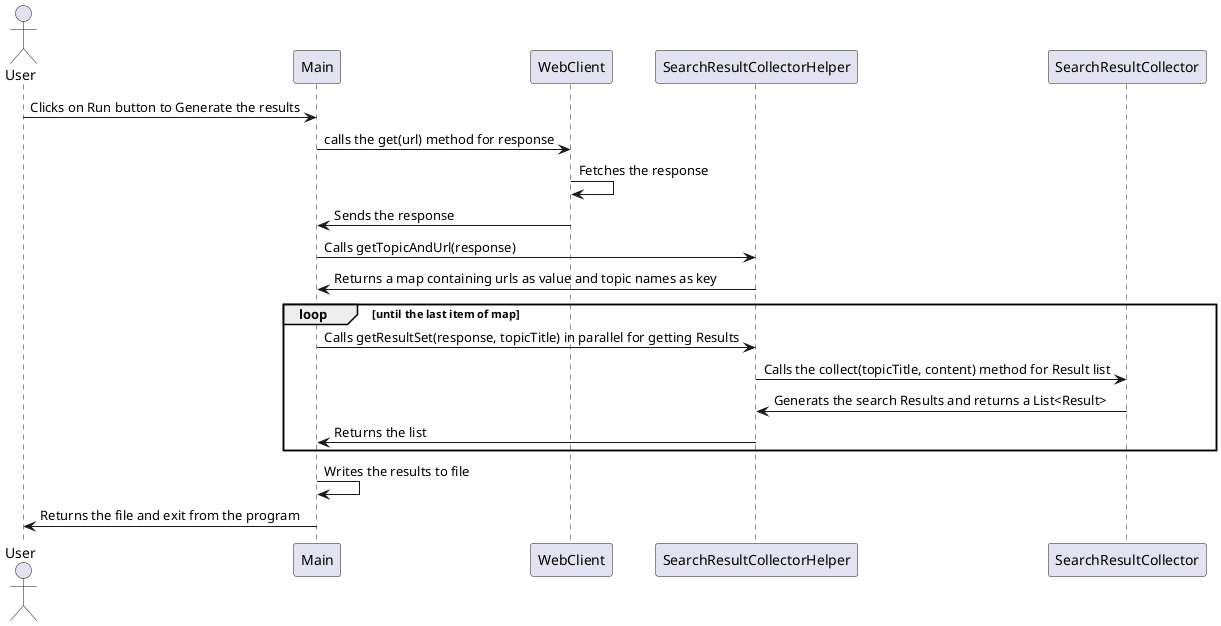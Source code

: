 @startuml
actor User
User -> Main: Clicks on Run button to Generate the results
Main -> WebClient: calls the get(url) method for response
WebClient -> WebClient: Fetches the response
WebClient -> Main: Sends the response
Main -> SearchResultCollectorHelper: Calls getTopicAndUrl(response)
SearchResultCollectorHelper -> Main: Returns a map containing urls as value and topic names as key
loop until the last item of map
    Main -> SearchResultCollectorHelper: Calls getResultSet(response, topicTitle) in parallel for getting Results
    SearchResultCollectorHelper -> SearchResultCollector: Calls the collect(topicTitle, content) method for Result list
    SearchResultCollector -> SearchResultCollectorHelper: Generats the search Results and returns a List<Result>
    SearchResultCollectorHelper -> Main: Returns the list
end
Main -> Main: Writes the results to file
Main -> User: Returns the file and exit from the program
@enduml
